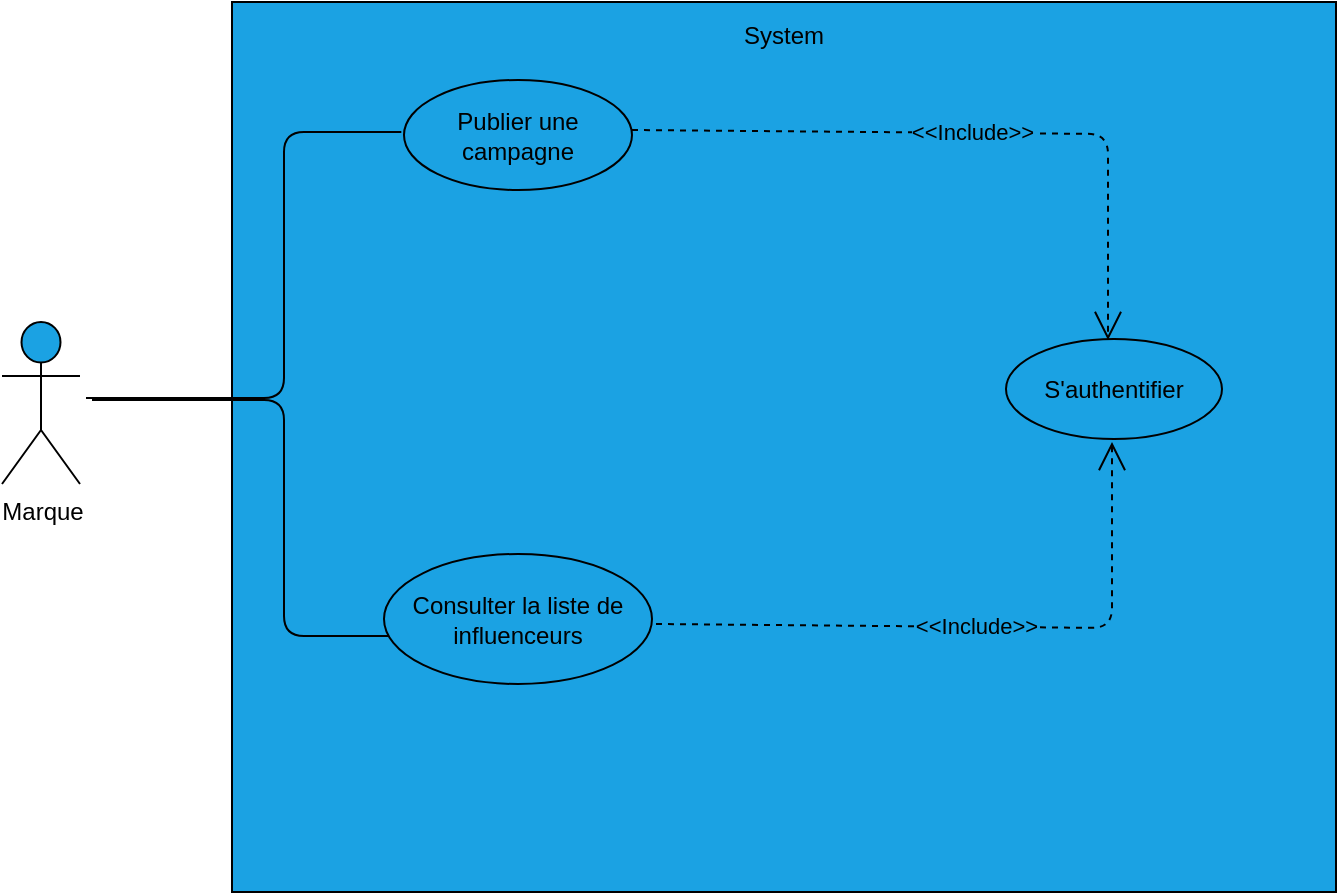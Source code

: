 <mxfile>
    <diagram id="atsPsOx0MsyYFQ1MaOYd" name="Page-1">
        <mxGraphModel dx="1199" dy="624" grid="0" gridSize="10" guides="1" tooltips="1" connect="1" arrows="1" fold="1" page="1" pageScale="1" pageWidth="827" pageHeight="1169" background="#ffffff" math="0" shadow="0">
            <root>
                <mxCell id="0"/>
                <mxCell id="1" parent="0"/>
                <mxCell id="2" value="Marque" style="shape=umlActor;verticalLabelPosition=bottom;verticalAlign=top;html=1;outlineConnect=0;strokeColor=#000000;fillColor=#1BA2E3;fontColor=#000000;" vertex="1" parent="1">
                    <mxGeometry x="77" y="237" width="39" height="81" as="geometry"/>
                </mxCell>
                <mxCell id="16" value="" style="rounded=0;whiteSpace=wrap;html=1;strokeColor=#000000;fontColor=#000000;fillColor=#1BA2E3;" vertex="1" parent="1">
                    <mxGeometry x="192" y="77" width="552" height="445" as="geometry"/>
                </mxCell>
                <mxCell id="17" value="System" style="rounded=0;whiteSpace=wrap;html=1;strokeColor=none;fontColor=#000000;fillColor=#1BA2E3;" vertex="1" parent="1">
                    <mxGeometry x="440" y="81" width="56" height="25" as="geometry"/>
                </mxCell>
                <mxCell id="18" value="" style="endArrow=none;html=1;fontColor=#000000;entryX=-0.003;entryY=0.382;entryDx=0;entryDy=0;entryPerimeter=0;strokeColor=#000000;" edge="1" parent="1">
                    <mxGeometry width="50" height="50" relative="1" as="geometry">
                        <mxPoint x="119" y="275" as="sourcePoint"/>
                        <mxPoint x="276.658" y="142.01" as="targetPoint"/>
                        <Array as="points">
                            <mxPoint x="218" y="275"/>
                            <mxPoint x="218" y="142"/>
                        </Array>
                    </mxGeometry>
                </mxCell>
                <mxCell id="19" value="" style="endArrow=none;html=1;strokeColor=#000000;fontColor=#000000;" edge="1" parent="1">
                    <mxGeometry width="50" height="50" relative="1" as="geometry">
                        <mxPoint x="122" y="276" as="sourcePoint"/>
                        <mxPoint x="276" y="394" as="targetPoint"/>
                        <Array as="points">
                            <mxPoint x="218" y="276"/>
                            <mxPoint x="218" y="394"/>
                        </Array>
                    </mxGeometry>
                </mxCell>
                <mxCell id="28" value="S'authentifier" style="ellipse;whiteSpace=wrap;html=1;strokeColor=#000000;fontColor=#000000;fillColor=#1BA2E3;" vertex="1" parent="1">
                    <mxGeometry x="579" y="245.5" width="108" height="50" as="geometry"/>
                </mxCell>
                <mxCell id="29" value="Publier une campagne" style="ellipse;whiteSpace=wrap;html=1;strokeColor=#000000;fontColor=#000000;fillColor=#1BA2E3;" vertex="1" parent="1">
                    <mxGeometry x="278" y="116" width="114" height="55" as="geometry"/>
                </mxCell>
                <mxCell id="30" value="Consulter la liste de influenceurs" style="ellipse;whiteSpace=wrap;html=1;strokeColor=#000000;fontColor=#000000;fillColor=#1BA2E3;" vertex="1" parent="1">
                    <mxGeometry x="268" y="353" width="134" height="65" as="geometry"/>
                </mxCell>
                <mxCell id="31" value="&amp;lt;&amp;lt;Include&amp;gt;&amp;gt;" style="endArrow=open;endSize=12;dashed=1;html=1;strokeColor=#000000;fontColor=#000000;labelBackgroundColor=#1BA2E3;strokeWidth=1;" edge="1" parent="1">
                    <mxGeometry width="160" relative="1" as="geometry">
                        <mxPoint x="392" y="141" as="sourcePoint"/>
                        <mxPoint x="630" y="246" as="targetPoint"/>
                        <Array as="points">
                            <mxPoint x="630" y="143"/>
                        </Array>
                    </mxGeometry>
                </mxCell>
                <mxCell id="32" value="&amp;lt;&amp;lt;Include&amp;gt;&amp;gt;" style="endArrow=open;endSize=12;dashed=1;html=1;strokeColor=#000000;fontColor=#000000;labelBackgroundColor=#1BA2E3;" edge="1" parent="1">
                    <mxGeometry width="160" relative="1" as="geometry">
                        <mxPoint x="404" y="388" as="sourcePoint"/>
                        <mxPoint x="632" y="297" as="targetPoint"/>
                        <Array as="points">
                            <mxPoint x="632" y="390"/>
                        </Array>
                    </mxGeometry>
                </mxCell>
            </root>
        </mxGraphModel>
    </diagram>
</mxfile>